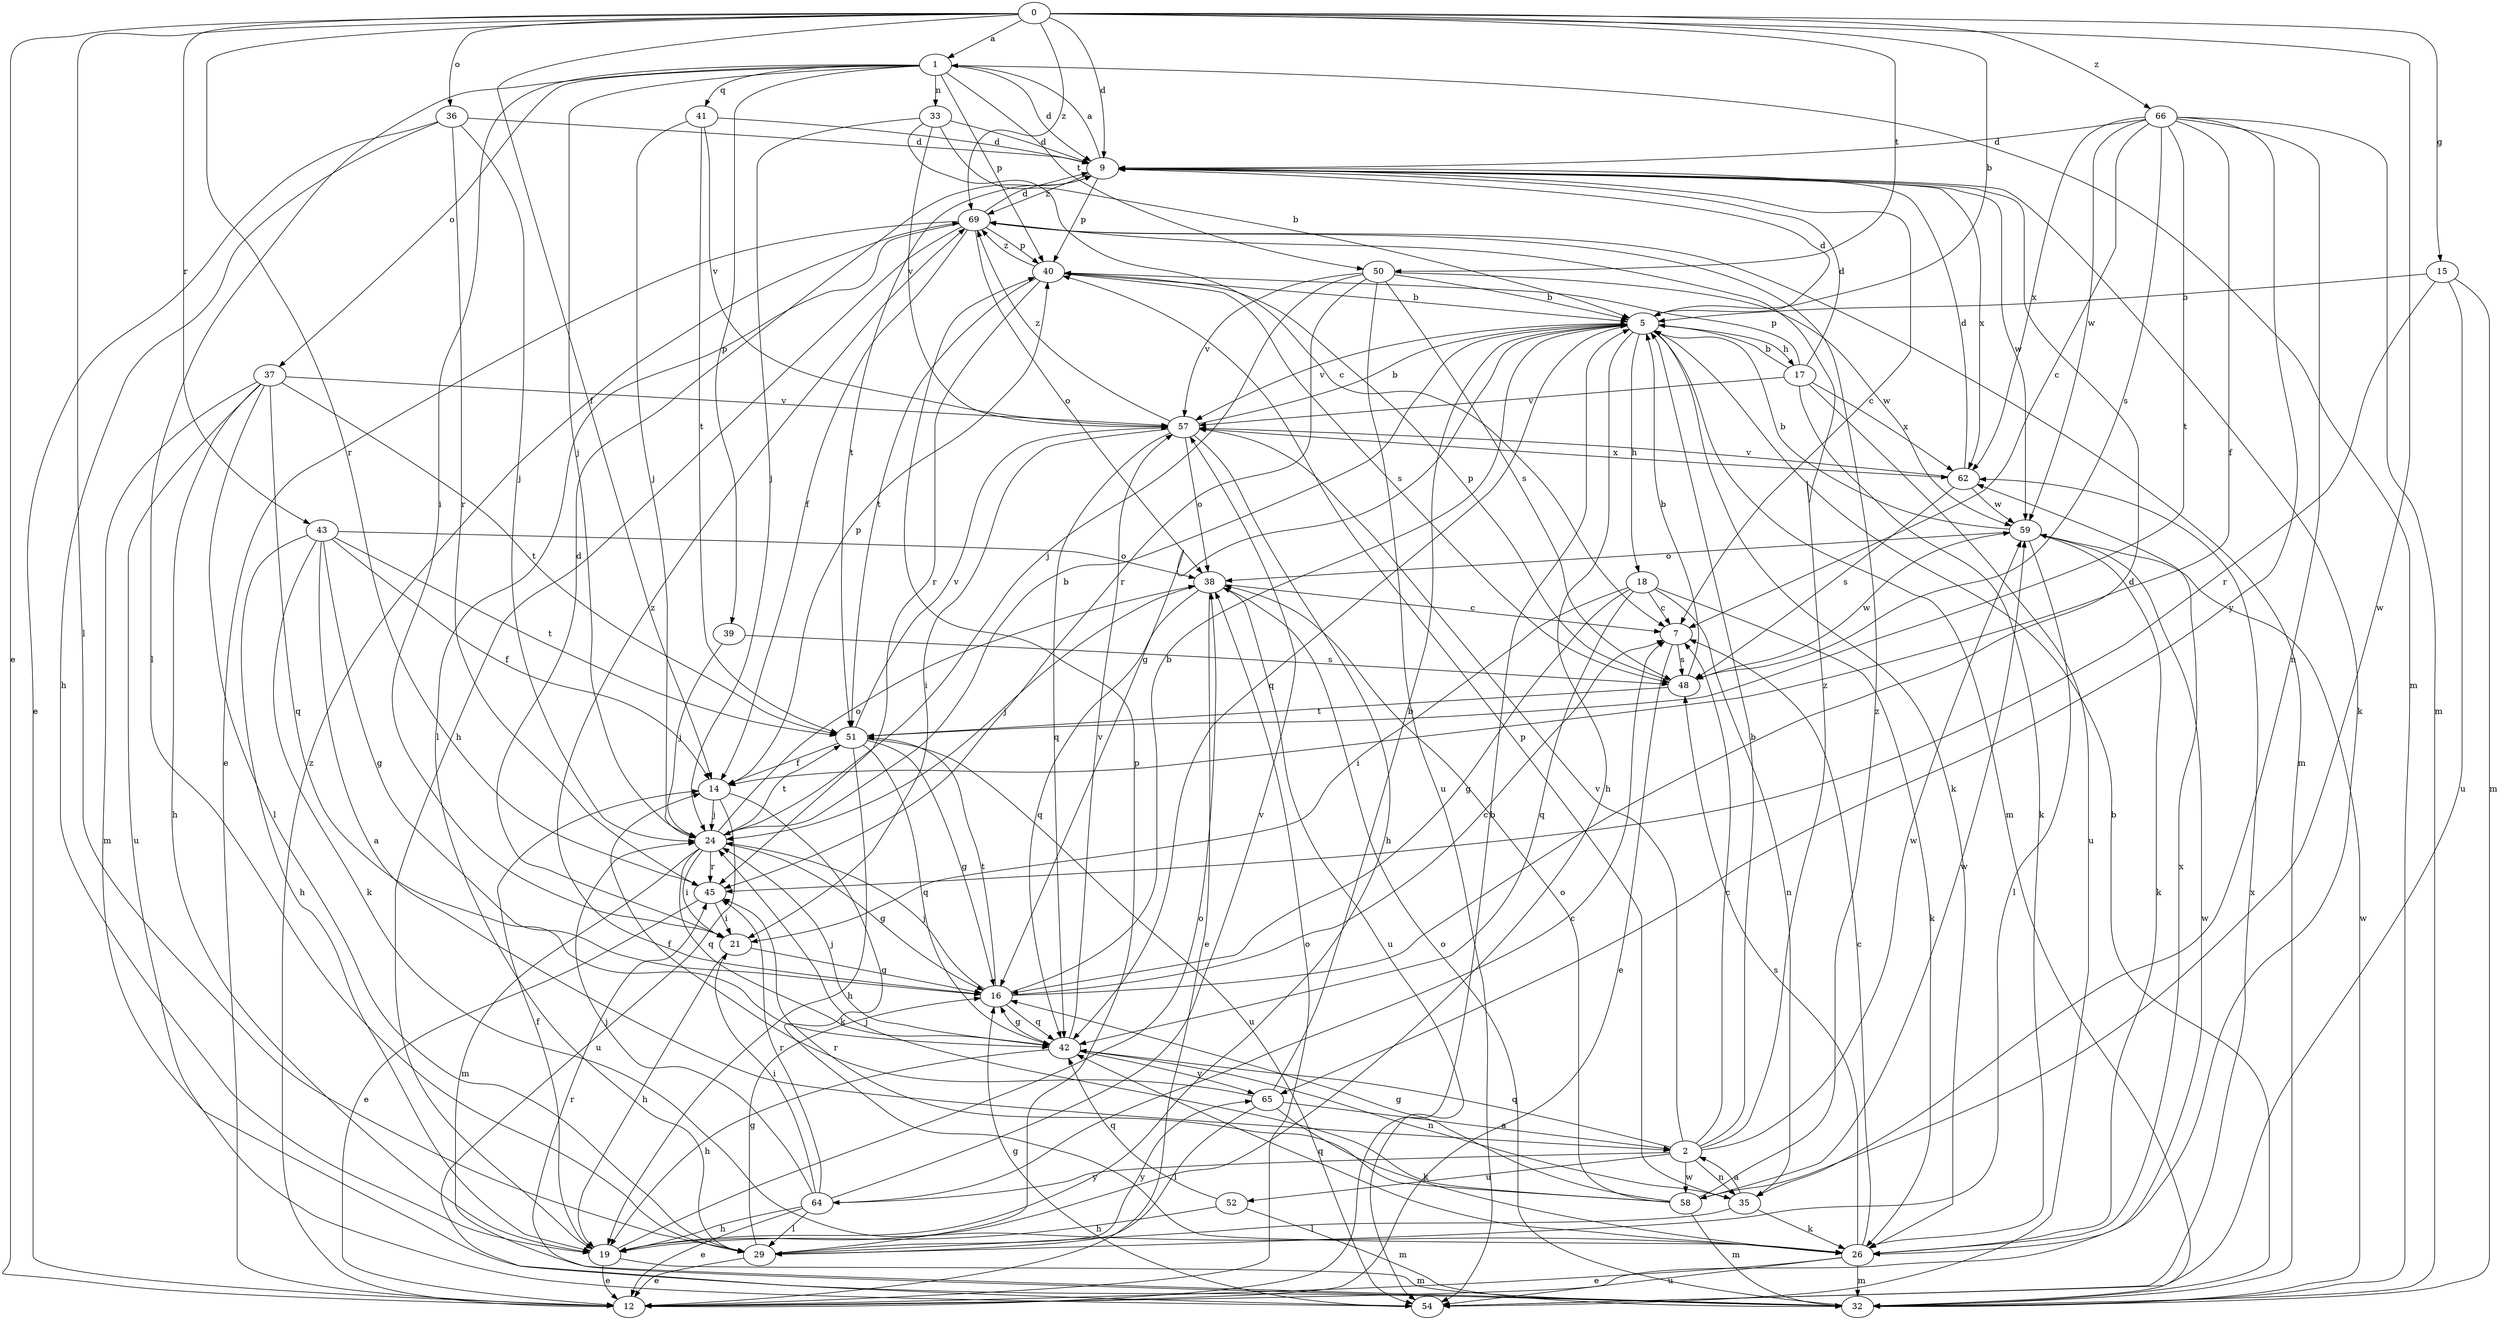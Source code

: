 strict digraph  {
0;
1;
2;
5;
7;
9;
12;
14;
15;
16;
17;
18;
19;
21;
24;
26;
29;
32;
33;
35;
36;
37;
38;
39;
40;
41;
42;
43;
45;
48;
50;
51;
52;
54;
57;
58;
59;
62;
64;
65;
66;
69;
0 -> 1  [label=a];
0 -> 5  [label=b];
0 -> 9  [label=d];
0 -> 12  [label=e];
0 -> 14  [label=f];
0 -> 15  [label=g];
0 -> 29  [label=l];
0 -> 36  [label=o];
0 -> 43  [label=r];
0 -> 45  [label=r];
0 -> 50  [label=t];
0 -> 58  [label=w];
0 -> 66  [label=z];
0 -> 69  [label=z];
1 -> 9  [label=d];
1 -> 21  [label=i];
1 -> 24  [label=j];
1 -> 29  [label=l];
1 -> 32  [label=m];
1 -> 33  [label=n];
1 -> 37  [label=o];
1 -> 39  [label=p];
1 -> 40  [label=p];
1 -> 41  [label=q];
1 -> 50  [label=t];
2 -> 5  [label=b];
2 -> 7  [label=c];
2 -> 35  [label=n];
2 -> 42  [label=q];
2 -> 52  [label=u];
2 -> 57  [label=v];
2 -> 58  [label=w];
2 -> 59  [label=w];
2 -> 64  [label=y];
2 -> 69  [label=z];
5 -> 9  [label=d];
5 -> 16  [label=g];
5 -> 17  [label=h];
5 -> 18  [label=h];
5 -> 19  [label=h];
5 -> 26  [label=k];
5 -> 32  [label=m];
5 -> 42  [label=q];
5 -> 57  [label=v];
7 -> 12  [label=e];
7 -> 48  [label=s];
9 -> 1  [label=a];
9 -> 7  [label=c];
9 -> 26  [label=k];
9 -> 40  [label=p];
9 -> 51  [label=t];
9 -> 59  [label=w];
9 -> 62  [label=x];
9 -> 69  [label=z];
12 -> 5  [label=b];
12 -> 38  [label=o];
12 -> 59  [label=w];
12 -> 69  [label=z];
14 -> 24  [label=j];
14 -> 26  [label=k];
14 -> 40  [label=p];
14 -> 54  [label=u];
15 -> 5  [label=b];
15 -> 32  [label=m];
15 -> 45  [label=r];
15 -> 54  [label=u];
16 -> 5  [label=b];
16 -> 7  [label=c];
16 -> 9  [label=d];
16 -> 24  [label=j];
16 -> 42  [label=q];
16 -> 51  [label=t];
16 -> 69  [label=z];
17 -> 5  [label=b];
17 -> 9  [label=d];
17 -> 26  [label=k];
17 -> 40  [label=p];
17 -> 54  [label=u];
17 -> 57  [label=v];
17 -> 62  [label=x];
18 -> 7  [label=c];
18 -> 16  [label=g];
18 -> 21  [label=i];
18 -> 26  [label=k];
18 -> 35  [label=n];
18 -> 42  [label=q];
19 -> 12  [label=e];
19 -> 14  [label=f];
19 -> 32  [label=m];
19 -> 38  [label=o];
21 -> 9  [label=d];
21 -> 16  [label=g];
21 -> 19  [label=h];
24 -> 5  [label=b];
24 -> 16  [label=g];
24 -> 21  [label=i];
24 -> 32  [label=m];
24 -> 38  [label=o];
24 -> 42  [label=q];
24 -> 45  [label=r];
24 -> 51  [label=t];
26 -> 7  [label=c];
26 -> 12  [label=e];
26 -> 32  [label=m];
26 -> 42  [label=q];
26 -> 48  [label=s];
26 -> 54  [label=u];
26 -> 62  [label=x];
29 -> 12  [label=e];
29 -> 16  [label=g];
29 -> 40  [label=p];
29 -> 65  [label=y];
32 -> 5  [label=b];
32 -> 38  [label=o];
32 -> 45  [label=r];
32 -> 59  [label=w];
33 -> 5  [label=b];
33 -> 7  [label=c];
33 -> 9  [label=d];
33 -> 24  [label=j];
33 -> 57  [label=v];
35 -> 2  [label=a];
35 -> 26  [label=k];
35 -> 29  [label=l];
35 -> 40  [label=p];
36 -> 9  [label=d];
36 -> 12  [label=e];
36 -> 19  [label=h];
36 -> 24  [label=j];
36 -> 45  [label=r];
37 -> 19  [label=h];
37 -> 29  [label=l];
37 -> 32  [label=m];
37 -> 42  [label=q];
37 -> 51  [label=t];
37 -> 54  [label=u];
37 -> 57  [label=v];
38 -> 7  [label=c];
38 -> 12  [label=e];
38 -> 24  [label=j];
38 -> 42  [label=q];
38 -> 54  [label=u];
39 -> 24  [label=j];
39 -> 48  [label=s];
40 -> 5  [label=b];
40 -> 45  [label=r];
40 -> 48  [label=s];
40 -> 51  [label=t];
40 -> 69  [label=z];
41 -> 9  [label=d];
41 -> 24  [label=j];
41 -> 51  [label=t];
41 -> 57  [label=v];
42 -> 16  [label=g];
42 -> 19  [label=h];
42 -> 24  [label=j];
42 -> 35  [label=n];
42 -> 57  [label=v];
42 -> 65  [label=y];
43 -> 2  [label=a];
43 -> 14  [label=f];
43 -> 16  [label=g];
43 -> 19  [label=h];
43 -> 26  [label=k];
43 -> 38  [label=o];
43 -> 51  [label=t];
45 -> 12  [label=e];
45 -> 21  [label=i];
48 -> 5  [label=b];
48 -> 40  [label=p];
48 -> 51  [label=t];
48 -> 59  [label=w];
50 -> 5  [label=b];
50 -> 24  [label=j];
50 -> 45  [label=r];
50 -> 48  [label=s];
50 -> 54  [label=u];
50 -> 57  [label=v];
50 -> 59  [label=w];
51 -> 14  [label=f];
51 -> 16  [label=g];
51 -> 19  [label=h];
51 -> 42  [label=q];
51 -> 54  [label=u];
51 -> 57  [label=v];
52 -> 19  [label=h];
52 -> 32  [label=m];
52 -> 42  [label=q];
54 -> 16  [label=g];
54 -> 62  [label=x];
57 -> 5  [label=b];
57 -> 19  [label=h];
57 -> 21  [label=i];
57 -> 38  [label=o];
57 -> 42  [label=q];
57 -> 62  [label=x];
57 -> 69  [label=z];
58 -> 16  [label=g];
58 -> 24  [label=j];
58 -> 32  [label=m];
58 -> 38  [label=o];
58 -> 45  [label=r];
58 -> 59  [label=w];
58 -> 69  [label=z];
59 -> 5  [label=b];
59 -> 26  [label=k];
59 -> 29  [label=l];
59 -> 38  [label=o];
62 -> 9  [label=d];
62 -> 48  [label=s];
62 -> 57  [label=v];
62 -> 59  [label=w];
64 -> 7  [label=c];
64 -> 12  [label=e];
64 -> 19  [label=h];
64 -> 21  [label=i];
64 -> 24  [label=j];
64 -> 29  [label=l];
64 -> 45  [label=r];
64 -> 57  [label=v];
65 -> 2  [label=a];
65 -> 5  [label=b];
65 -> 14  [label=f];
65 -> 26  [label=k];
65 -> 29  [label=l];
66 -> 7  [label=c];
66 -> 9  [label=d];
66 -> 14  [label=f];
66 -> 32  [label=m];
66 -> 35  [label=n];
66 -> 48  [label=s];
66 -> 51  [label=t];
66 -> 59  [label=w];
66 -> 62  [label=x];
66 -> 65  [label=y];
69 -> 9  [label=d];
69 -> 12  [label=e];
69 -> 14  [label=f];
69 -> 19  [label=h];
69 -> 29  [label=l];
69 -> 32  [label=m];
69 -> 38  [label=o];
69 -> 40  [label=p];
}
